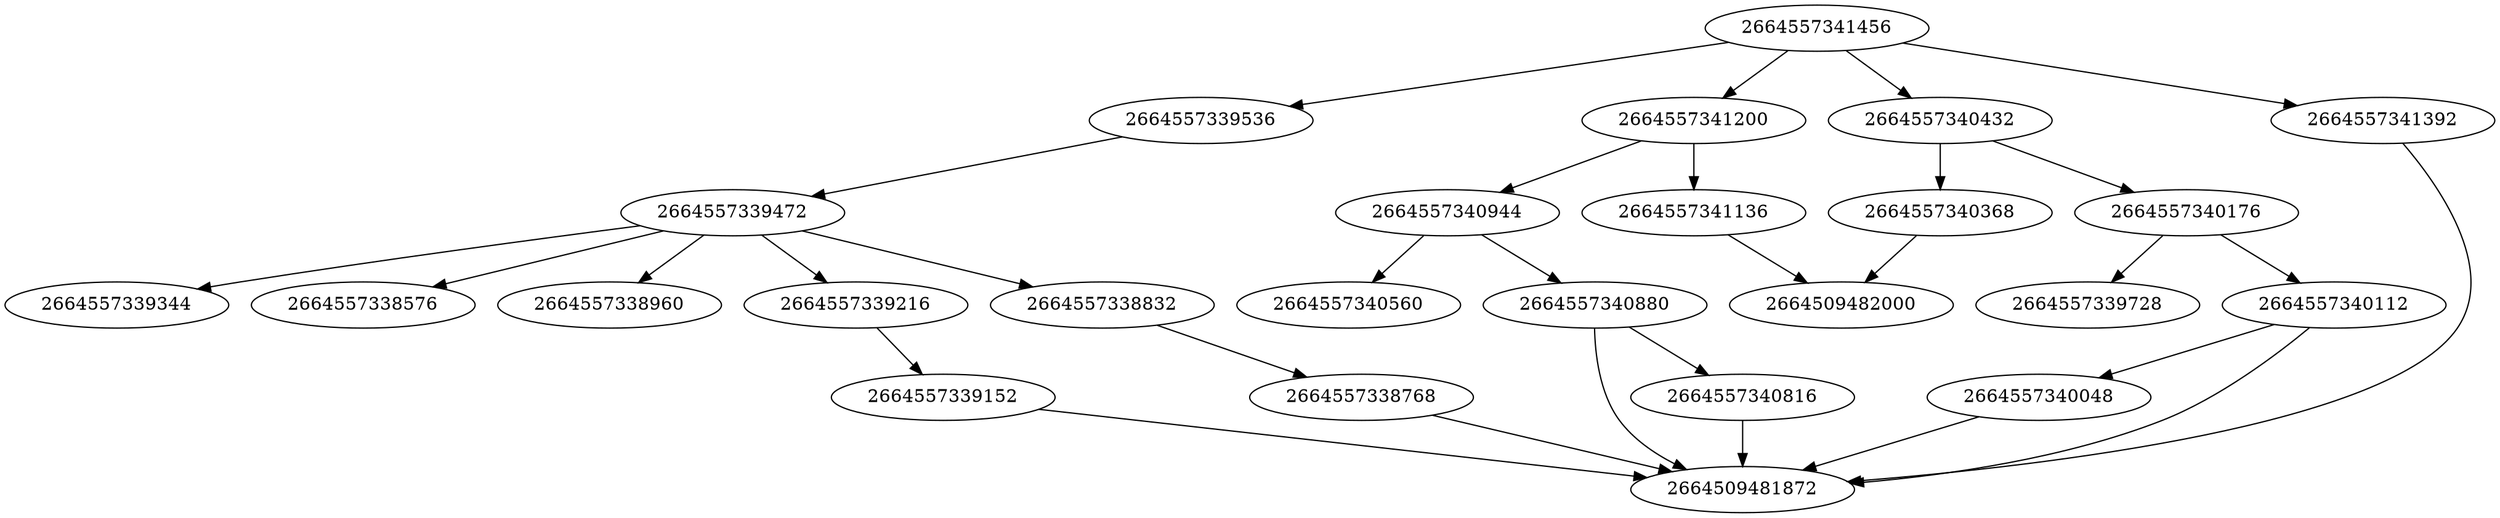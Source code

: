 strict digraph {
2664557339152 [type=Name];
2664557341200 [type=Assign];
2664509481872 [type=Load];
2664557340560 [type=Constant];
2664557339536 [type=Return];
2664557340432 [type=Assign];
2664557340944 [type=Call];
2664557340176 [type=Call];
2664509482000 [type=Store];
2664557340816 [type=Name];
2664557341456 [type=If];
2664557339472 [type=JoinedStr];
2664557339728 [type=Constant];
2664557340112 [type=Attribute];
2664557339216 [type=FormattedValue];
2664557339344 [type=Constant];
2664557338832 [type=FormattedValue];
2664557340880 [type=Attribute];
2664557340368 [type=Name];
2664557338576 [type=Constant];
2664557338960 [type=Constant];
2664557338768 [type=Name];
2664557341136 [type=Name];
2664557341392 [type=Name];
2664557340048 [type=Name];
2664557339152 -> 2664509481872;
2664557341200 -> 2664557341136;
2664557341200 -> 2664557340944;
2664557339536 -> 2664557339472;
2664557340432 -> 2664557340368;
2664557340432 -> 2664557340176;
2664557340944 -> 2664557340880;
2664557340944 -> 2664557340560;
2664557340176 -> 2664557340112;
2664557340176 -> 2664557339728;
2664557340816 -> 2664509481872;
2664557341456 -> 2664557341392;
2664557341456 -> 2664557341200;
2664557341456 -> 2664557340432;
2664557341456 -> 2664557339536;
2664557339472 -> 2664557339344;
2664557339472 -> 2664557339216;
2664557339472 -> 2664557338960;
2664557339472 -> 2664557338832;
2664557339472 -> 2664557338576;
2664557340112 -> 2664557340048;
2664557340112 -> 2664509481872;
2664557339216 -> 2664557339152;
2664557338832 -> 2664557338768;
2664557340880 -> 2664557340816;
2664557340880 -> 2664509481872;
2664557340368 -> 2664509482000;
2664557338768 -> 2664509481872;
2664557341136 -> 2664509482000;
2664557341392 -> 2664509481872;
2664557340048 -> 2664509481872;
}
